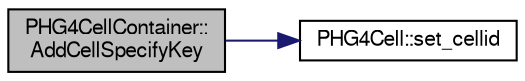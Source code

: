 digraph "PHG4CellContainer::AddCellSpecifyKey"
{
  bgcolor="transparent";
  edge [fontname="FreeSans",fontsize="10",labelfontname="FreeSans",labelfontsize="10"];
  node [fontname="FreeSans",fontsize="10",shape=record];
  rankdir="LR";
  Node1 [label="PHG4CellContainer::\lAddCellSpecifyKey",height=0.2,width=0.4,color="black", fillcolor="grey75", style="filled" fontcolor="black"];
  Node1 -> Node2 [color="midnightblue",fontsize="10",style="solid",fontname="FreeSans"];
  Node2 [label="PHG4Cell::set_cellid",height=0.2,width=0.4,color="black",URL="$dc/dfe/classPHG4Cell.html#a6395c0bd298ce512160400f0850057a7"];
}
